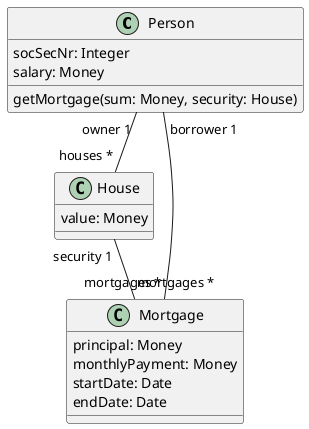 @startuml Mortgage

' classes '
class Person{
    socSecNr: Integer
    salary: Money
    getMortgage(sum: Money, security: House)
}

class Mortgage{
    principal: Money
    monthlyPayment: Money
    startDate: Date
    endDate: Date
}

class House{
    value: Money
}

' associations '
Person "owner 1" -- "houses *" House

House "security 1" -- "mortgages *" Mortgage

Mortgage "mortgages *" -- "borrower 1" Person

@enduml